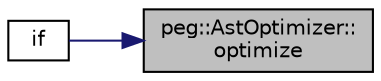 digraph "peg::AstOptimizer::optimize"
{
 // LATEX_PDF_SIZE
  edge [fontname="Helvetica",fontsize="10",labelfontname="Helvetica",labelfontsize="10"];
  node [fontname="Helvetica",fontsize="10",shape=record];
  rankdir="RL";
  Node1 [label="peg::AstOptimizer::\loptimize",height=0.2,width=0.4,color="black", fillcolor="grey75", style="filled", fontcolor="black",tooltip=" "];
  Node1 -> Node2 [dir="back",color="midnightblue",fontsize="10",style="solid"];
  Node2 [label="if",height=0.2,width=0.4,color="black", fillcolor="white", style="filled",URL="$cluon-complete_8hpp.html#ab73f32d36cdefe0d26a217ecb3fd46b2",tooltip=" "];
}
